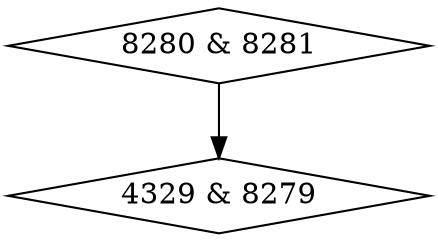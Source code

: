 digraph {
0 [label = "4329 & 8279", shape = diamond];
1 [label = "8280 & 8281", shape = diamond];
1->0;
}
